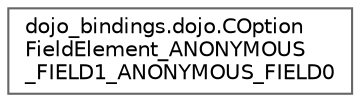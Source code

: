 digraph "Graphical Class Hierarchy"
{
 // LATEX_PDF_SIZE
  bgcolor="transparent";
  edge [fontname=Helvetica,fontsize=10,labelfontname=Helvetica,labelfontsize=10];
  node [fontname=Helvetica,fontsize=10,shape=box,height=0.2,width=0.4];
  rankdir="LR";
  Node0 [id="Node000000",label="dojo_bindings.dojo.COption\lFieldElement_ANONYMOUS\l_FIELD1_ANONYMOUS_FIELD0",height=0.2,width=0.4,color="grey40", fillcolor="white", style="filled",URL="$structdojo__bindings_1_1dojo_1_1_c_option_field_element___a_n_o_n_y_m_o_u_s___f_i_e_l_d1___a_n_o_n_y_m_o_u_s___f_i_e_l_d0.html",tooltip=" "];
}
